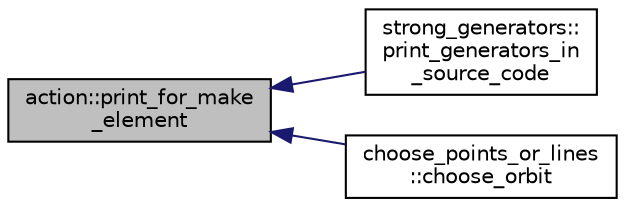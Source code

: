 digraph "action::print_for_make_element"
{
  edge [fontname="Helvetica",fontsize="10",labelfontname="Helvetica",labelfontsize="10"];
  node [fontname="Helvetica",fontsize="10",shape=record];
  rankdir="LR";
  Node32993 [label="action::print_for_make\l_element",height=0.2,width=0.4,color="black", fillcolor="grey75", style="filled", fontcolor="black"];
  Node32993 -> Node32994 [dir="back",color="midnightblue",fontsize="10",style="solid",fontname="Helvetica"];
  Node32994 [label="strong_generators::\lprint_generators_in\l_source_code",height=0.2,width=0.4,color="black", fillcolor="white", style="filled",URL="$dc/d09/classstrong__generators.html#abacd0b02d1f3595d3357ac942c1148a5"];
  Node32993 -> Node32995 [dir="back",color="midnightblue",fontsize="10",style="solid",fontname="Helvetica"];
  Node32995 [label="choose_points_or_lines\l::choose_orbit",height=0.2,width=0.4,color="black", fillcolor="white", style="filled",URL="$d6/d75/classchoose__points__or__lines.html#a17def7dc2b9407b483d887fb24fab74d"];
}
